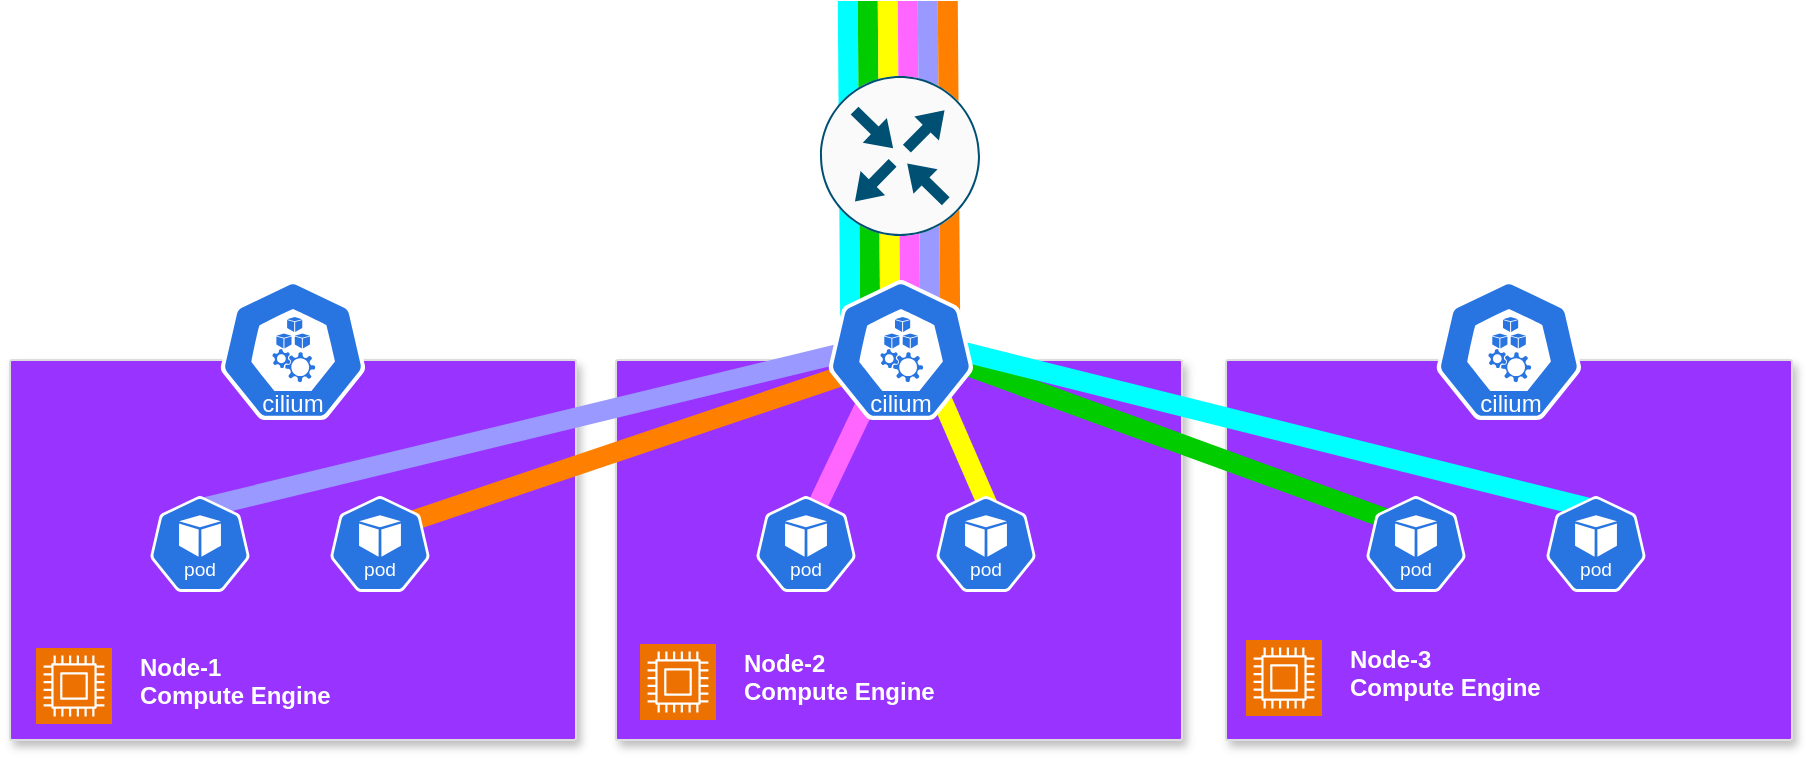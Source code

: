 <mxfile version="24.4.8" type="device">
  <diagram name="Page-1" id="TPv4YiVZvs2msHgFxSqs">
    <mxGraphModel dx="1012" dy="584" grid="1" gridSize="10" guides="1" tooltips="1" connect="1" arrows="1" fold="1" page="1" pageScale="1" pageWidth="850" pageHeight="1100" math="0" shadow="0">
      <root>
        <mxCell id="0" />
        <mxCell id="1" parent="0" />
        <mxCell id="vOJv6ga_SLZkR0OG2dL8-77" value="" style="shape=flexArrow;endArrow=none;startArrow=none;html=1;rounded=0;startFill=0;endFill=0;fillColor=#00FFFF;gradientColor=none;fillStyle=auto;strokeColor=none;" edge="1" parent="1">
          <mxGeometry width="100" height="100" relative="1" as="geometry">
            <mxPoint x="577.118" y="245" as="sourcePoint" />
            <mxPoint x="575.88" y="80" as="targetPoint" />
          </mxGeometry>
        </mxCell>
        <mxCell id="vOJv6ga_SLZkR0OG2dL8-78" value="" style="shape=flexArrow;endArrow=none;startArrow=none;html=1;rounded=0;startFill=0;endFill=0;strokeColor=none;fillColor=#00CC00;" edge="1" parent="1">
          <mxGeometry width="100" height="100" relative="1" as="geometry">
            <mxPoint x="587.118" y="245" as="sourcePoint" />
            <mxPoint x="585.88" y="80" as="targetPoint" />
          </mxGeometry>
        </mxCell>
        <mxCell id="vOJv6ga_SLZkR0OG2dL8-79" value="" style="shape=flexArrow;endArrow=none;startArrow=none;html=1;rounded=0;startFill=0;endFill=0;strokeColor=none;fillColor=#FFFF00;" edge="1" parent="1">
          <mxGeometry width="100" height="100" relative="1" as="geometry">
            <mxPoint x="597.118" y="245" as="sourcePoint" />
            <mxPoint x="595.88" y="80" as="targetPoint" />
          </mxGeometry>
        </mxCell>
        <mxCell id="vOJv6ga_SLZkR0OG2dL8-80" value="" style="shape=flexArrow;endArrow=none;startArrow=none;html=1;rounded=0;startFill=0;endFill=0;strokeColor=none;fillColor=#FF66FF;" edge="1" parent="1">
          <mxGeometry width="100" height="100" relative="1" as="geometry">
            <mxPoint x="607.118" y="245" as="sourcePoint" />
            <mxPoint x="605.88" y="80" as="targetPoint" />
          </mxGeometry>
        </mxCell>
        <mxCell id="vOJv6ga_SLZkR0OG2dL8-81" value="" style="shape=flexArrow;endArrow=none;startArrow=none;html=1;rounded=0;startFill=0;endFill=0;fillColor=#9999FF;strokeColor=none;" edge="1" parent="1">
          <mxGeometry width="100" height="100" relative="1" as="geometry">
            <mxPoint x="617.118" y="245" as="sourcePoint" />
            <mxPoint x="615.88" y="80" as="targetPoint" />
          </mxGeometry>
        </mxCell>
        <mxCell id="vOJv6ga_SLZkR0OG2dL8-82" value="" style="shape=flexArrow;endArrow=none;startArrow=none;html=1;rounded=0;startFill=0;endFill=0;fillColor=#FF8000;strokeColor=none;" edge="1" parent="1">
          <mxGeometry width="100" height="100" relative="1" as="geometry">
            <mxPoint x="627.118" y="245" as="sourcePoint" />
            <mxPoint x="625.88" y="80" as="targetPoint" />
          </mxGeometry>
        </mxCell>
        <mxCell id="vOJv6ga_SLZkR0OG2dL8-19" value="" style="strokeColor=#dddddd;shadow=1;strokeWidth=1;rounded=1;absoluteArcSize=1;arcSize=2;movable=1;resizable=1;rotatable=1;deletable=1;editable=1;locked=0;connectable=1;container=0;fillColor=#9933FF;" vertex="1" parent="1">
          <mxGeometry x="460" y="260" width="283" height="190" as="geometry" />
        </mxCell>
        <mxCell id="vOJv6ga_SLZkR0OG2dL8-57" value="" style="strokeColor=#dddddd;shadow=1;strokeWidth=1;rounded=1;absoluteArcSize=1;arcSize=2;movable=1;resizable=1;rotatable=1;deletable=1;editable=1;locked=0;connectable=1;container=0;fillColor=#9933FF;" vertex="1" parent="1">
          <mxGeometry x="157" y="260" width="283" height="190" as="geometry" />
        </mxCell>
        <mxCell id="vOJv6ga_SLZkR0OG2dL8-60" value="&lt;font color=&quot;#ffffff&quot;&gt;&lt;span style=&quot;text-wrap: nowrap;&quot;&gt;Node-1&lt;/span&gt;&lt;br style=&quot;forced-color-adjust: none; font-family: Helvetica; font-size: 12px; font-style: normal; font-variant-ligatures: normal; font-variant-caps: normal; letter-spacing: normal; orphans: 2; text-align: left; text-indent: 0px; text-transform: none; widows: 2; word-spacing: 0px; -webkit-text-stroke-width: 0px; white-space: nowrap; text-decoration-thickness: initial; text-decoration-style: initial; text-decoration-color: initial;&quot;&gt;&lt;span style=&quot;font-family: Helvetica; font-size: 12px; font-style: normal; font-variant-ligatures: normal; font-variant-caps: normal; letter-spacing: normal; orphans: 2; text-align: left; text-indent: 0px; text-transform: none; widows: 2; word-spacing: 0px; -webkit-text-stroke-width: 0px; white-space: nowrap; text-decoration-thickness: initial; text-decoration-style: initial; text-decoration-color: initial; float: none; display: inline !important;&quot;&gt;Compute Engine&lt;/span&gt;&lt;/font&gt;" style="text;whiteSpace=wrap;html=1;fontStyle=1" vertex="1" parent="1">
          <mxGeometry x="220" y="400" width="120" height="50" as="geometry" />
        </mxCell>
        <mxCell id="vOJv6ga_SLZkR0OG2dL8-65" value="" style="strokeColor=#dddddd;shadow=1;strokeWidth=1;rounded=1;absoluteArcSize=1;arcSize=2;movable=1;resizable=1;rotatable=1;deletable=1;editable=1;locked=0;connectable=1;container=0;fillColor=#9933FF;" vertex="1" parent="1">
          <mxGeometry x="765" y="260" width="283" height="190" as="geometry" />
        </mxCell>
        <mxCell id="vOJv6ga_SLZkR0OG2dL8-83" value="" style="sketch=0;points=[[0.5,0,0],[1,0.5,0],[0.5,1,0],[0,0.5,0],[0.145,0.145,0],[0.856,0.145,0],[0.855,0.856,0],[0.145,0.855,0]];verticalLabelPosition=bottom;html=1;verticalAlign=top;aspect=fixed;align=center;pointerEvents=1;shape=mxgraph.cisco19.rect;prIcon=router;fillColor=#FAFAFA;strokeColor=#005073;" vertex="1" parent="1">
          <mxGeometry x="562" y="118" width="80" height="80" as="geometry" />
        </mxCell>
        <mxCell id="vOJv6ga_SLZkR0OG2dL8-85" value="Upstream&lt;div&gt;Router&lt;/div&gt;" style="text;html=1;align=center;verticalAlign=middle;resizable=0;points=[];autosize=1;strokeColor=none;fillColor=none;fontColor=#FFFFFF;" vertex="1" parent="1">
          <mxGeometry x="642" y="138" width="80" height="40" as="geometry" />
        </mxCell>
        <mxCell id="vOJv6ga_SLZkR0OG2dL8-89" value="" style="sketch=0;points=[[0,0,0],[0.25,0,0],[0.5,0,0],[0.75,0,0],[1,0,0],[0,1,0],[0.25,1,0],[0.5,1,0],[0.75,1,0],[1,1,0],[0,0.25,0],[0,0.5,0],[0,0.75,0],[1,0.25,0],[1,0.5,0],[1,0.75,0]];outlineConnect=0;fontColor=#232F3E;fillColor=#ED7100;strokeColor=#ffffff;dashed=0;verticalLabelPosition=bottom;verticalAlign=top;align=center;html=1;fontSize=12;fontStyle=0;aspect=fixed;shape=mxgraph.aws4.resourceIcon;resIcon=mxgraph.aws4.compute;" vertex="1" parent="1">
          <mxGeometry x="170" y="404" width="38" height="38" as="geometry" />
        </mxCell>
        <mxCell id="vOJv6ga_SLZkR0OG2dL8-90" value="" style="shape=flexArrow;endArrow=none;startArrow=none;html=1;rounded=0;startFill=0;endFill=0;fillColor=#9999FF;strokeColor=none;" edge="1" parent="1">
          <mxGeometry width="100" height="100" relative="1" as="geometry">
            <mxPoint x="250" y="334.722" as="sourcePoint" />
            <mxPoint x="600" y="250" as="targetPoint" />
          </mxGeometry>
        </mxCell>
        <mxCell id="vOJv6ga_SLZkR0OG2dL8-92" value="" style="shape=flexArrow;endArrow=none;startArrow=none;html=1;rounded=0;startFill=0;endFill=0;fillColor=#FF8000;strokeColor=none;entryX=0.507;entryY=0.541;entryDx=0;entryDy=0;entryPerimeter=0;" edge="1" parent="1" target="vOJv6ga_SLZkR0OG2dL8-98">
          <mxGeometry width="100" height="100" relative="1" as="geometry">
            <mxPoint x="337" y="347.485" as="sourcePoint" />
            <mxPoint x="600" y="245" as="targetPoint" />
          </mxGeometry>
        </mxCell>
        <mxCell id="vOJv6ga_SLZkR0OG2dL8-93" value="" style="shape=flexArrow;endArrow=none;startArrow=none;html=1;rounded=0;startFill=0;endFill=0;strokeColor=none;fillColor=#FF66FF;" edge="1" parent="1">
          <mxGeometry width="100" height="100" relative="1" as="geometry">
            <mxPoint x="555.808" y="343" as="sourcePoint" />
            <mxPoint x="600.19" y="250" as="targetPoint" />
          </mxGeometry>
        </mxCell>
        <mxCell id="vOJv6ga_SLZkR0OG2dL8-94" value="" style="shape=flexArrow;endArrow=none;startArrow=none;html=1;rounded=0;startFill=0;endFill=0;strokeColor=none;fillColor=#FFFF00;" edge="1" parent="1">
          <mxGeometry width="100" height="100" relative="1" as="geometry">
            <mxPoint x="655.618" y="355" as="sourcePoint" />
            <mxPoint x="610" y="250" as="targetPoint" />
          </mxGeometry>
        </mxCell>
        <mxCell id="vOJv6ga_SLZkR0OG2dL8-95" value="" style="shape=flexArrow;endArrow=none;startArrow=none;html=1;rounded=0;startFill=0;endFill=0;strokeColor=none;fillColor=#00CC00;" edge="1" parent="1">
          <mxGeometry width="100" height="100" relative="1" as="geometry">
            <mxPoint x="860.618" y="345" as="sourcePoint" />
            <mxPoint x="600" y="250" as="targetPoint" />
          </mxGeometry>
        </mxCell>
        <mxCell id="vOJv6ga_SLZkR0OG2dL8-96" value="" style="shape=flexArrow;endArrow=none;startArrow=none;html=1;rounded=0;startFill=0;endFill=0;fillColor=#00FFFF;gradientColor=none;fillStyle=auto;strokeColor=none;" edge="1" parent="1">
          <mxGeometry width="100" height="100" relative="1" as="geometry">
            <mxPoint x="950.618" y="335" as="sourcePoint" />
            <mxPoint x="610" y="250" as="targetPoint" />
          </mxGeometry>
        </mxCell>
        <mxCell id="vOJv6ga_SLZkR0OG2dL8-21" value="" style="aspect=fixed;sketch=0;html=1;dashed=0;whitespace=wrap;verticalLabelPosition=bottom;verticalAlign=top;fillColor=#2875E2;strokeColor=#ffffff;points=[[0.005,0.63,0],[0.1,0.2,0],[0.9,0.2,0],[0.5,0,0],[0.995,0.63,0],[0.72,0.99,0],[0.5,1,0],[0.28,0.99,0]];shape=mxgraph.kubernetes.icon2;kubernetesLabel=1;prIcon=pod" vertex="1" parent="1">
          <mxGeometry x="530" y="328" width="50" height="48" as="geometry" />
        </mxCell>
        <mxCell id="vOJv6ga_SLZkR0OG2dL8-55" value="" style="aspect=fixed;sketch=0;html=1;dashed=0;whitespace=wrap;verticalLabelPosition=bottom;verticalAlign=top;fillColor=#2875E2;strokeColor=#ffffff;points=[[0.005,0.63,0],[0.1,0.2,0],[0.9,0.2,0],[0.5,0,0],[0.995,0.63,0],[0.72,0.99,0],[0.5,1,0],[0.28,0.99,0]];shape=mxgraph.kubernetes.icon2;kubernetesLabel=1;prIcon=pod" vertex="1" parent="1">
          <mxGeometry x="620" y="328" width="50" height="48" as="geometry" />
        </mxCell>
        <mxCell id="vOJv6ga_SLZkR0OG2dL8-59" value="" style="aspect=fixed;sketch=0;html=1;dashed=0;whitespace=wrap;verticalLabelPosition=bottom;verticalAlign=top;fillColor=#2875E2;strokeColor=#ffffff;points=[[0.005,0.63,0],[0.1,0.2,0],[0.9,0.2,0],[0.5,0,0],[0.995,0.63,0],[0.72,0.99,0],[0.5,1,0],[0.28,0.99,0]];shape=mxgraph.kubernetes.icon2;kubernetesLabel=1;prIcon=pod" vertex="1" parent="1">
          <mxGeometry x="227" y="328" width="50" height="48" as="geometry" />
        </mxCell>
        <mxCell id="vOJv6ga_SLZkR0OG2dL8-64" value="" style="aspect=fixed;sketch=0;html=1;dashed=0;whitespace=wrap;verticalLabelPosition=bottom;verticalAlign=top;fillColor=#2875E2;strokeColor=#ffffff;points=[[0.005,0.63,0],[0.1,0.2,0],[0.9,0.2,0],[0.5,0,0],[0.995,0.63,0],[0.72,0.99,0],[0.5,1,0],[0.28,0.99,0]];shape=mxgraph.kubernetes.icon2;kubernetesLabel=1;prIcon=pod" vertex="1" parent="1">
          <mxGeometry x="317" y="328" width="50" height="48" as="geometry" />
        </mxCell>
        <mxCell id="vOJv6ga_SLZkR0OG2dL8-67" value="" style="aspect=fixed;sketch=0;html=1;dashed=0;whitespace=wrap;verticalLabelPosition=bottom;verticalAlign=top;fillColor=#2875E2;strokeColor=#ffffff;points=[[0.005,0.63,0],[0.1,0.2,0],[0.9,0.2,0],[0.5,0,0],[0.995,0.63,0],[0.72,0.99,0],[0.5,1,0],[0.28,0.99,0]];shape=mxgraph.kubernetes.icon2;kubernetesLabel=1;prIcon=pod" vertex="1" parent="1">
          <mxGeometry x="835" y="328" width="50" height="48" as="geometry" />
        </mxCell>
        <mxCell id="vOJv6ga_SLZkR0OG2dL8-72" value="" style="aspect=fixed;sketch=0;html=1;dashed=0;whitespace=wrap;verticalLabelPosition=bottom;verticalAlign=top;fillColor=#2875E2;strokeColor=#ffffff;points=[[0.005,0.63,0],[0.1,0.2,0],[0.9,0.2,0],[0.5,0,0],[0.995,0.63,0],[0.72,0.99,0],[0.5,1,0],[0.28,0.99,0]];shape=mxgraph.kubernetes.icon2;kubernetesLabel=1;prIcon=pod" vertex="1" parent="1">
          <mxGeometry x="925" y="328" width="50" height="48" as="geometry" />
        </mxCell>
        <mxCell id="vOJv6ga_SLZkR0OG2dL8-98" value="" style="aspect=fixed;sketch=0;html=1;dashed=0;whitespace=wrap;verticalLabelPosition=bottom;verticalAlign=top;fillColor=#2875E2;strokeColor=#ffffff;points=[[0.005,0.63,0],[0.1,0.2,0],[0.9,0.2,0],[0.5,0,0],[0.995,0.63,0],[0.72,0.99,0],[0.5,1,0],[0.28,0.99,0]];shape=mxgraph.kubernetes.icon2;prIcon=k_proxy" vertex="1" parent="1">
          <mxGeometry x="566.0" y="220" width="72.92" height="70" as="geometry" />
        </mxCell>
        <mxCell id="vOJv6ga_SLZkR0OG2dL8-100" value="&lt;font color=&quot;#ffffff&quot;&gt;&lt;span style=&quot;text-wrap: nowrap;&quot;&gt;Node-2&lt;/span&gt;&lt;br style=&quot;forced-color-adjust: none; font-family: Helvetica; font-size: 12px; font-style: normal; font-variant-ligatures: normal; font-variant-caps: normal; letter-spacing: normal; orphans: 2; text-align: left; text-indent: 0px; text-transform: none; widows: 2; word-spacing: 0px; -webkit-text-stroke-width: 0px; white-space: nowrap; text-decoration-thickness: initial; text-decoration-style: initial; text-decoration-color: initial;&quot;&gt;&lt;span style=&quot;font-family: Helvetica; font-size: 12px; font-style: normal; font-variant-ligatures: normal; font-variant-caps: normal; letter-spacing: normal; orphans: 2; text-align: left; text-indent: 0px; text-transform: none; widows: 2; word-spacing: 0px; -webkit-text-stroke-width: 0px; white-space: nowrap; text-decoration-thickness: initial; text-decoration-style: initial; text-decoration-color: initial; float: none; display: inline !important;&quot;&gt;Compute Engine&lt;/span&gt;&lt;/font&gt;" style="text;whiteSpace=wrap;html=1;fontStyle=1" vertex="1" parent="1">
          <mxGeometry x="522" y="398" width="120" height="50" as="geometry" />
        </mxCell>
        <mxCell id="vOJv6ga_SLZkR0OG2dL8-101" value="" style="sketch=0;points=[[0,0,0],[0.25,0,0],[0.5,0,0],[0.75,0,0],[1,0,0],[0,1,0],[0.25,1,0],[0.5,1,0],[0.75,1,0],[1,1,0],[0,0.25,0],[0,0.5,0],[0,0.75,0],[1,0.25,0],[1,0.5,0],[1,0.75,0]];outlineConnect=0;fontColor=#232F3E;fillColor=#ED7100;strokeColor=#ffffff;dashed=0;verticalLabelPosition=bottom;verticalAlign=top;align=center;html=1;fontSize=12;fontStyle=0;aspect=fixed;shape=mxgraph.aws4.resourceIcon;resIcon=mxgraph.aws4.compute;" vertex="1" parent="1">
          <mxGeometry x="472" y="402" width="38" height="38" as="geometry" />
        </mxCell>
        <mxCell id="vOJv6ga_SLZkR0OG2dL8-102" value="&lt;font color=&quot;#ffffff&quot;&gt;&lt;span style=&quot;text-wrap: nowrap;&quot;&gt;Node-3&lt;/span&gt;&lt;br style=&quot;forced-color-adjust: none; font-family: Helvetica; font-size: 12px; font-style: normal; font-variant-ligatures: normal; font-variant-caps: normal; letter-spacing: normal; orphans: 2; text-align: left; text-indent: 0px; text-transform: none; widows: 2; word-spacing: 0px; -webkit-text-stroke-width: 0px; white-space: nowrap; text-decoration-thickness: initial; text-decoration-style: initial; text-decoration-color: initial;&quot;&gt;&lt;span style=&quot;font-family: Helvetica; font-size: 12px; font-style: normal; font-variant-ligatures: normal; font-variant-caps: normal; letter-spacing: normal; orphans: 2; text-align: left; text-indent: 0px; text-transform: none; widows: 2; word-spacing: 0px; -webkit-text-stroke-width: 0px; white-space: nowrap; text-decoration-thickness: initial; text-decoration-style: initial; text-decoration-color: initial; float: none; display: inline !important;&quot;&gt;Compute Engine&lt;/span&gt;&lt;/font&gt;" style="text;whiteSpace=wrap;html=1;fontStyle=1" vertex="1" parent="1">
          <mxGeometry x="825" y="396" width="120" height="50" as="geometry" />
        </mxCell>
        <mxCell id="vOJv6ga_SLZkR0OG2dL8-103" value="" style="sketch=0;points=[[0,0,0],[0.25,0,0],[0.5,0,0],[0.75,0,0],[1,0,0],[0,1,0],[0.25,1,0],[0.5,1,0],[0.75,1,0],[1,1,0],[0,0.25,0],[0,0.5,0],[0,0.75,0],[1,0.25,0],[1,0.5,0],[1,0.75,0]];outlineConnect=0;fontColor=#232F3E;fillColor=#ED7100;strokeColor=#ffffff;dashed=0;verticalLabelPosition=bottom;verticalAlign=top;align=center;html=1;fontSize=12;fontStyle=0;aspect=fixed;shape=mxgraph.aws4.resourceIcon;resIcon=mxgraph.aws4.compute;" vertex="1" parent="1">
          <mxGeometry x="775" y="400" width="38" height="38" as="geometry" />
        </mxCell>
        <mxCell id="vOJv6ga_SLZkR0OG2dL8-104" value="" style="aspect=fixed;sketch=0;html=1;dashed=0;whitespace=wrap;verticalLabelPosition=bottom;verticalAlign=top;fillColor=#2875E2;strokeColor=#ffffff;points=[[0.005,0.63,0],[0.1,0.2,0],[0.9,0.2,0],[0.5,0,0],[0.995,0.63,0],[0.72,0.99,0],[0.5,1,0],[0.28,0.99,0]];shape=mxgraph.kubernetes.icon2;prIcon=k_proxy" vertex="1" parent="1">
          <mxGeometry x="262.04" y="220" width="72.92" height="70" as="geometry" />
        </mxCell>
        <mxCell id="vOJv6ga_SLZkR0OG2dL8-105" value="" style="aspect=fixed;sketch=0;html=1;dashed=0;whitespace=wrap;verticalLabelPosition=bottom;verticalAlign=top;fillColor=#2875E2;strokeColor=#ffffff;points=[[0.005,0.63,0],[0.1,0.2,0],[0.9,0.2,0],[0.5,0,0],[0.995,0.63,0],[0.72,0.99,0],[0.5,1,0],[0.28,0.99,0]];shape=mxgraph.kubernetes.icon2;prIcon=k_proxy" vertex="1" parent="1">
          <mxGeometry x="870.0" y="220" width="72.92" height="70" as="geometry" />
        </mxCell>
        <mxCell id="vOJv6ga_SLZkR0OG2dL8-106" value="cilium" style="text;html=1;align=center;verticalAlign=middle;resizable=0;points=[];autosize=1;fillColor=none;fontColor=#FFFFFF;" vertex="1" parent="1">
          <mxGeometry x="272.5" y="267" width="50" height="30" as="geometry" />
        </mxCell>
        <mxCell id="vOJv6ga_SLZkR0OG2dL8-107" value="cilium" style="text;html=1;align=center;verticalAlign=middle;resizable=0;points=[];autosize=1;fillColor=none;fontColor=#FFFFFF;" vertex="1" parent="1">
          <mxGeometry x="577.46" y="267" width="50" height="30" as="geometry" />
        </mxCell>
        <mxCell id="vOJv6ga_SLZkR0OG2dL8-108" value="cilium" style="text;html=1;align=center;verticalAlign=middle;resizable=0;points=[];autosize=1;fillColor=none;fontColor=#FFFFFF;" vertex="1" parent="1">
          <mxGeometry x="881.5" y="267" width="50" height="30" as="geometry" />
        </mxCell>
      </root>
    </mxGraphModel>
  </diagram>
</mxfile>
